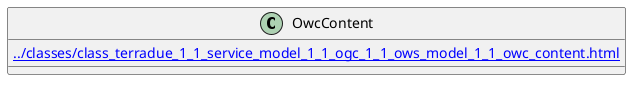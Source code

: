 @startuml
class OwcContent {
[[../classes/class_terradue_1_1_service_model_1_1_ogc_1_1_ows_model_1_1_owc_content.html]]
}
@enduml
